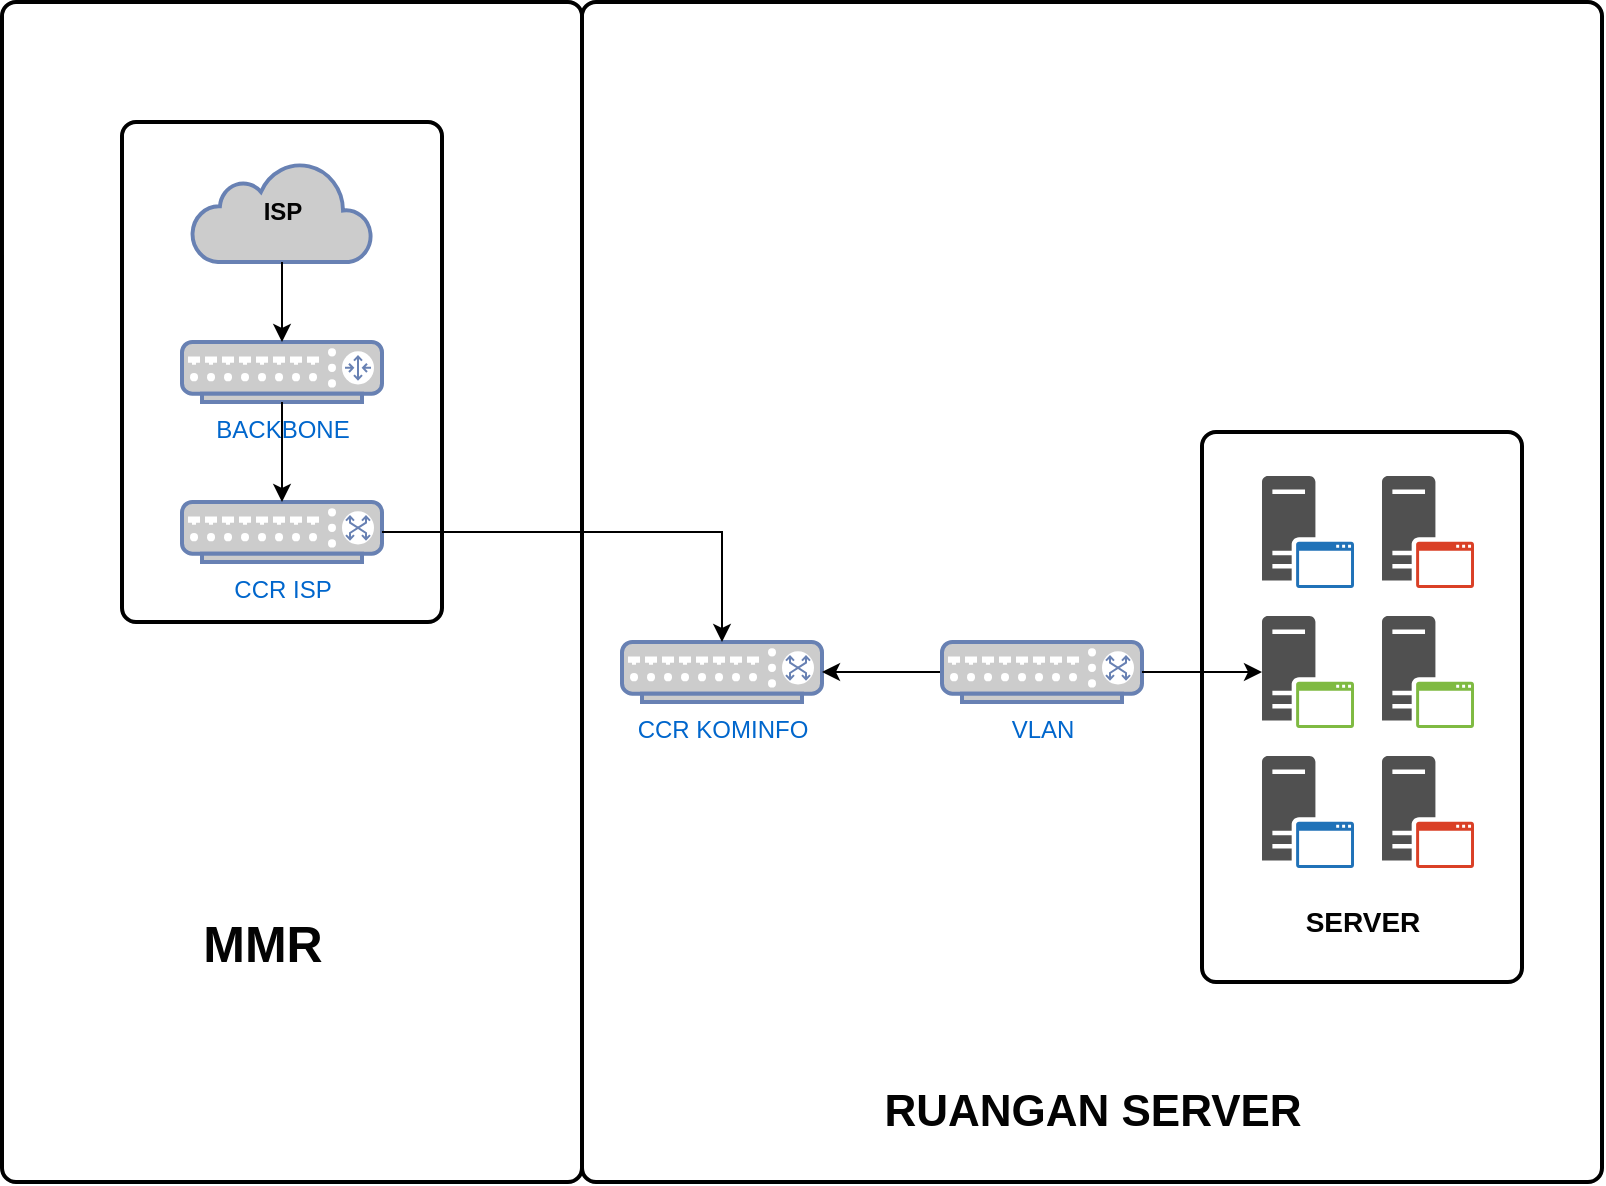 <mxfile version="15.7.0" type="github">
  <diagram id="kB2r60s_PE7lDV2YP9_9" name="Page-1">
    <mxGraphModel dx="1673" dy="1952" grid="1" gridSize="10" guides="1" tooltips="1" connect="1" arrows="1" fold="1" page="1" pageScale="1" pageWidth="850" pageHeight="1100" math="0" shadow="0">
      <root>
        <mxCell id="0" />
        <mxCell id="1" parent="0" />
        <mxCell id="ZodM8hK9P1ngUxaOjWZ--34" value="" style="group" vertex="1" connectable="0" parent="1">
          <mxGeometry x="10" y="-30" width="800" height="590" as="geometry" />
        </mxCell>
        <mxCell id="ZodM8hK9P1ngUxaOjWZ--31" value="" style="rounded=1;whiteSpace=wrap;html=1;absoluteArcSize=1;arcSize=14;strokeWidth=2;fontSize=14;fontColor=#030303;" vertex="1" parent="ZodM8hK9P1ngUxaOjWZ--34">
          <mxGeometry x="290" width="510" height="590" as="geometry" />
        </mxCell>
        <mxCell id="ZodM8hK9P1ngUxaOjWZ--30" value="" style="rounded=1;whiteSpace=wrap;html=1;absoluteArcSize=1;arcSize=14;strokeWidth=2;fontSize=14;fontColor=#030303;" vertex="1" parent="ZodM8hK9P1ngUxaOjWZ--34">
          <mxGeometry width="290" height="590" as="geometry" />
        </mxCell>
        <mxCell id="ZodM8hK9P1ngUxaOjWZ--27" value="" style="rounded=1;whiteSpace=wrap;html=1;absoluteArcSize=1;arcSize=14;strokeWidth=2;fontColor=#030303;" vertex="1" parent="ZodM8hK9P1ngUxaOjWZ--34">
          <mxGeometry x="600" y="215" width="160" height="275" as="geometry" />
        </mxCell>
        <mxCell id="57672klA2TNK4BX0z_zt-7" value="" style="group" parent="ZodM8hK9P1ngUxaOjWZ--34" vertex="1" connectable="0">
          <mxGeometry x="90" y="80" width="200" height="260" as="geometry" />
        </mxCell>
        <mxCell id="57672klA2TNK4BX0z_zt-8" value="" style="rounded=1;whiteSpace=wrap;html=1;absoluteArcSize=1;arcSize=14;strokeWidth=2;fontColor=#030303;" parent="57672klA2TNK4BX0z_zt-7" vertex="1">
          <mxGeometry x="-30" y="-20" width="160" height="250" as="geometry" />
        </mxCell>
        <mxCell id="57672klA2TNK4BX0z_zt-2" value="&lt;font color=&quot;#030303&quot;&gt;ISP&lt;/font&gt;" style="html=1;outlineConnect=0;fillColor=#CCCCCC;strokeColor=#6881B3;gradientColor=none;gradientDirection=north;strokeWidth=2;shape=mxgraph.networks.cloud;fontColor=#ffffff;fontStyle=1" parent="57672klA2TNK4BX0z_zt-7" vertex="1">
          <mxGeometry x="5" width="90" height="50" as="geometry" />
        </mxCell>
        <mxCell id="57672klA2TNK4BX0z_zt-3" value="BACKBONE" style="fontColor=#0066CC;verticalAlign=top;verticalLabelPosition=bottom;labelPosition=center;align=center;html=1;outlineConnect=0;fillColor=#CCCCCC;strokeColor=#6881B3;gradientColor=none;gradientDirection=north;strokeWidth=2;shape=mxgraph.networks.router;" parent="57672klA2TNK4BX0z_zt-7" vertex="1">
          <mxGeometry y="90" width="100" height="30" as="geometry" />
        </mxCell>
        <mxCell id="57672klA2TNK4BX0z_zt-5" value="" style="edgeStyle=orthogonalEdgeStyle;rounded=0;orthogonalLoop=1;jettySize=auto;html=1;fontColor=#030303;" parent="57672klA2TNK4BX0z_zt-7" source="57672klA2TNK4BX0z_zt-2" target="57672klA2TNK4BX0z_zt-3" edge="1">
          <mxGeometry relative="1" as="geometry" />
        </mxCell>
        <mxCell id="57672klA2TNK4BX0z_zt-4" value="CCR ISP" style="fontColor=#0066CC;verticalAlign=top;verticalLabelPosition=bottom;labelPosition=center;align=center;html=1;outlineConnect=0;fillColor=#CCCCCC;strokeColor=#6881B3;gradientColor=none;gradientDirection=north;strokeWidth=2;shape=mxgraph.networks.switch;" parent="57672klA2TNK4BX0z_zt-7" vertex="1">
          <mxGeometry y="170" width="100" height="30" as="geometry" />
        </mxCell>
        <mxCell id="57672klA2TNK4BX0z_zt-6" value="" style="edgeStyle=orthogonalEdgeStyle;rounded=0;orthogonalLoop=1;jettySize=auto;html=1;fontColor=#030303;" parent="57672klA2TNK4BX0z_zt-7" source="57672klA2TNK4BX0z_zt-3" target="57672klA2TNK4BX0z_zt-4" edge="1">
          <mxGeometry relative="1" as="geometry" />
        </mxCell>
        <mxCell id="ZodM8hK9P1ngUxaOjWZ--2" value="CCR KOMINFO" style="fontColor=#0066CC;verticalAlign=top;verticalLabelPosition=bottom;labelPosition=center;align=center;html=1;outlineConnect=0;fillColor=#CCCCCC;strokeColor=#6881B3;gradientColor=none;gradientDirection=north;strokeWidth=2;shape=mxgraph.networks.switch;" vertex="1" parent="ZodM8hK9P1ngUxaOjWZ--34">
          <mxGeometry x="310" y="320" width="100" height="30" as="geometry" />
        </mxCell>
        <mxCell id="ZodM8hK9P1ngUxaOjWZ--3" value="" style="edgeStyle=orthogonalEdgeStyle;rounded=0;orthogonalLoop=1;jettySize=auto;html=1;fontColor=#030303;" edge="1" parent="ZodM8hK9P1ngUxaOjWZ--34" source="57672klA2TNK4BX0z_zt-4" target="ZodM8hK9P1ngUxaOjWZ--2">
          <mxGeometry relative="1" as="geometry" />
        </mxCell>
        <mxCell id="ZodM8hK9P1ngUxaOjWZ--7" value="" style="edgeStyle=orthogonalEdgeStyle;rounded=0;orthogonalLoop=1;jettySize=auto;html=1;fontColor=#030303;" edge="1" parent="ZodM8hK9P1ngUxaOjWZ--34" source="ZodM8hK9P1ngUxaOjWZ--5" target="ZodM8hK9P1ngUxaOjWZ--2">
          <mxGeometry relative="1" as="geometry" />
        </mxCell>
        <mxCell id="ZodM8hK9P1ngUxaOjWZ--5" value="VLAN" style="fontColor=#0066CC;verticalAlign=top;verticalLabelPosition=bottom;labelPosition=center;align=center;html=1;outlineConnect=0;fillColor=#CCCCCC;strokeColor=#6881B3;gradientColor=none;gradientDirection=north;strokeWidth=2;shape=mxgraph.networks.switch;" vertex="1" parent="ZodM8hK9P1ngUxaOjWZ--34">
          <mxGeometry x="470" y="320" width="100" height="30" as="geometry" />
        </mxCell>
        <mxCell id="ZodM8hK9P1ngUxaOjWZ--19" value="" style="sketch=0;pointerEvents=1;shadow=0;dashed=0;html=1;strokeColor=none;fillColor=#505050;labelPosition=center;verticalLabelPosition=bottom;verticalAlign=top;outlineConnect=0;align=center;shape=mxgraph.office.servers.application_server_blue;fontColor=#030303;" vertex="1" parent="ZodM8hK9P1ngUxaOjWZ--34">
          <mxGeometry x="630" y="237" width="46" height="56" as="geometry" />
        </mxCell>
        <mxCell id="ZodM8hK9P1ngUxaOjWZ--20" value="" style="sketch=0;pointerEvents=1;shadow=0;dashed=0;html=1;strokeColor=none;fillColor=#505050;labelPosition=center;verticalLabelPosition=bottom;verticalAlign=top;outlineConnect=0;align=center;shape=mxgraph.office.servers.application_server_orange;fontColor=#030303;" vertex="1" parent="ZodM8hK9P1ngUxaOjWZ--34">
          <mxGeometry x="690" y="237" width="46" height="56" as="geometry" />
        </mxCell>
        <mxCell id="ZodM8hK9P1ngUxaOjWZ--21" value="" style="sketch=0;pointerEvents=1;shadow=0;dashed=0;html=1;strokeColor=none;fillColor=#505050;labelPosition=center;verticalLabelPosition=bottom;verticalAlign=top;outlineConnect=0;align=center;shape=mxgraph.office.servers.application_server_green;fontColor=#030303;" vertex="1" parent="ZodM8hK9P1ngUxaOjWZ--34">
          <mxGeometry x="630" y="307" width="46" height="56" as="geometry" />
        </mxCell>
        <mxCell id="ZodM8hK9P1ngUxaOjWZ--26" value="" style="edgeStyle=orthogonalEdgeStyle;rounded=0;orthogonalLoop=1;jettySize=auto;html=1;fontColor=#030303;" edge="1" parent="ZodM8hK9P1ngUxaOjWZ--34" source="ZodM8hK9P1ngUxaOjWZ--5" target="ZodM8hK9P1ngUxaOjWZ--21">
          <mxGeometry relative="1" as="geometry" />
        </mxCell>
        <mxCell id="ZodM8hK9P1ngUxaOjWZ--22" value="" style="sketch=0;pointerEvents=1;shadow=0;dashed=0;html=1;strokeColor=none;fillColor=#505050;labelPosition=center;verticalLabelPosition=bottom;verticalAlign=top;outlineConnect=0;align=center;shape=mxgraph.office.servers.application_server_green;fontColor=#030303;" vertex="1" parent="ZodM8hK9P1ngUxaOjWZ--34">
          <mxGeometry x="690" y="307" width="46" height="56" as="geometry" />
        </mxCell>
        <mxCell id="ZodM8hK9P1ngUxaOjWZ--24" value="" style="sketch=0;pointerEvents=1;shadow=0;dashed=0;html=1;strokeColor=none;fillColor=#505050;labelPosition=center;verticalLabelPosition=bottom;verticalAlign=top;outlineConnect=0;align=center;shape=mxgraph.office.servers.application_server_blue;fontColor=#030303;" vertex="1" parent="ZodM8hK9P1ngUxaOjWZ--34">
          <mxGeometry x="630" y="377" width="46" height="56" as="geometry" />
        </mxCell>
        <mxCell id="ZodM8hK9P1ngUxaOjWZ--25" value="" style="sketch=0;pointerEvents=1;shadow=0;dashed=0;html=1;strokeColor=none;fillColor=#505050;labelPosition=center;verticalLabelPosition=bottom;verticalAlign=top;outlineConnect=0;align=center;shape=mxgraph.office.servers.application_server_orange;fontColor=#030303;" vertex="1" parent="ZodM8hK9P1ngUxaOjWZ--34">
          <mxGeometry x="690" y="377" width="46" height="56" as="geometry" />
        </mxCell>
        <mxCell id="ZodM8hK9P1ngUxaOjWZ--28" value="&lt;font style=&quot;font-size: 14px&quot;&gt;&lt;b&gt;SERVER&lt;/b&gt;&lt;/font&gt;" style="text;html=1;resizable=0;autosize=1;align=center;verticalAlign=middle;points=[];fillColor=none;strokeColor=none;rounded=0;fontColor=#030303;" vertex="1" parent="ZodM8hK9P1ngUxaOjWZ--34">
          <mxGeometry x="645" y="450" width="70" height="20" as="geometry" />
        </mxCell>
        <mxCell id="ZodM8hK9P1ngUxaOjWZ--32" value="&lt;b&gt;&lt;font style=&quot;font-size: 25px&quot;&gt;MMR&lt;/font&gt;&lt;/b&gt;" style="text;html=1;resizable=0;autosize=1;align=center;verticalAlign=middle;points=[];fillColor=none;strokeColor=none;rounded=0;fontSize=14;fontColor=#030303;" vertex="1" parent="ZodM8hK9P1ngUxaOjWZ--34">
          <mxGeometry x="90" y="455" width="80" height="30" as="geometry" />
        </mxCell>
        <mxCell id="ZodM8hK9P1ngUxaOjWZ--33" value="&lt;font style=&quot;font-size: 22px&quot;&gt;&lt;b&gt;RUANGAN SERVER&lt;/b&gt;&lt;/font&gt;" style="text;html=1;resizable=0;autosize=1;align=center;verticalAlign=middle;points=[];fillColor=none;strokeColor=none;rounded=0;fontSize=14;fontColor=#030303;" vertex="1" parent="ZodM8hK9P1ngUxaOjWZ--34">
          <mxGeometry x="435" y="540" width="220" height="30" as="geometry" />
        </mxCell>
      </root>
    </mxGraphModel>
  </diagram>
</mxfile>
